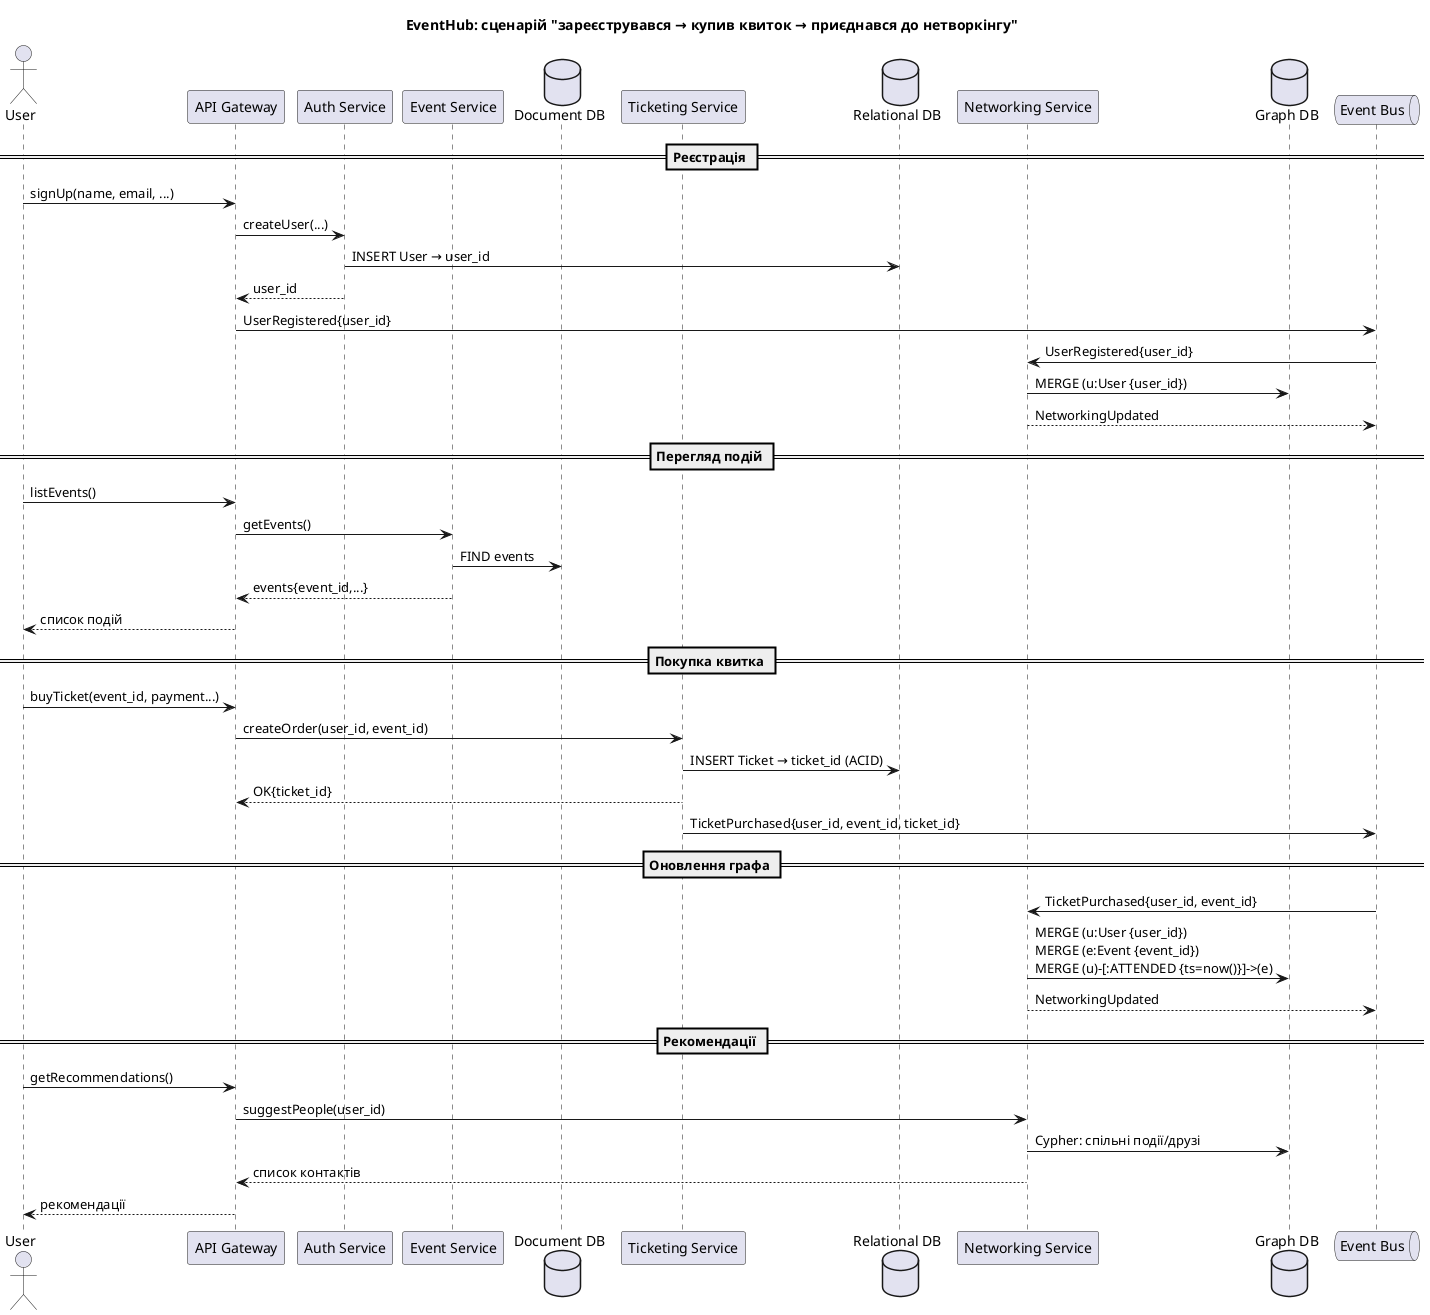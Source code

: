 @startuml
title EventHub: сценарій "зареєструвався → купив квиток → приєднався до нетворкінгу"

actor User
participant "API Gateway" as API
participant "Auth Service" as Auth
participant "Event Service" as ES
database "Document DB" as DDB
participant "Ticketing Service" as TS
database "Relational DB" as RDB
participant "Networking Service" as NS
database "Graph DB" as GDB
queue "Event Bus" as BUS

== Реєстрація ==
User -> API : signUp(name, email, ...)
API -> Auth : createUser(...)
Auth -> RDB : INSERT User → user_id
Auth --> API : user_id
API -> BUS : UserRegistered{user_id}

BUS -> NS : UserRegistered{user_id}
NS -> GDB : MERGE (u:User {user_id})
NS --> BUS : NetworkingUpdated

== Перегляд подій ==
User -> API : listEvents()
API -> ES : getEvents()
ES -> DDB : FIND events
ES --> API : events{event_id,...}
API --> User : список подій

== Покупка квитка ==
User -> API : buyTicket(event_id, payment...)
API -> TS : createOrder(user_id, event_id)
TS -> RDB : INSERT Ticket → ticket_id (ACID)
TS --> API : OK{ticket_id}
TS -> BUS : TicketPurchased{user_id, event_id, ticket_id}

== Оновлення графа ==
BUS -> NS : TicketPurchased{user_id, event_id}
NS -> GDB : MERGE (u:User {user_id})\nMERGE (e:Event {event_id})\nMERGE (u)-[:ATTENDED {ts=now()}]->(e)
NS --> BUS : NetworkingUpdated

== Рекомендації ==
User -> API : getRecommendations()
API -> NS : suggestPeople(user_id)
NS -> GDB : Cypher: спільні події/друзі
NS --> API : список контактів
API --> User : рекомендації
@enduml